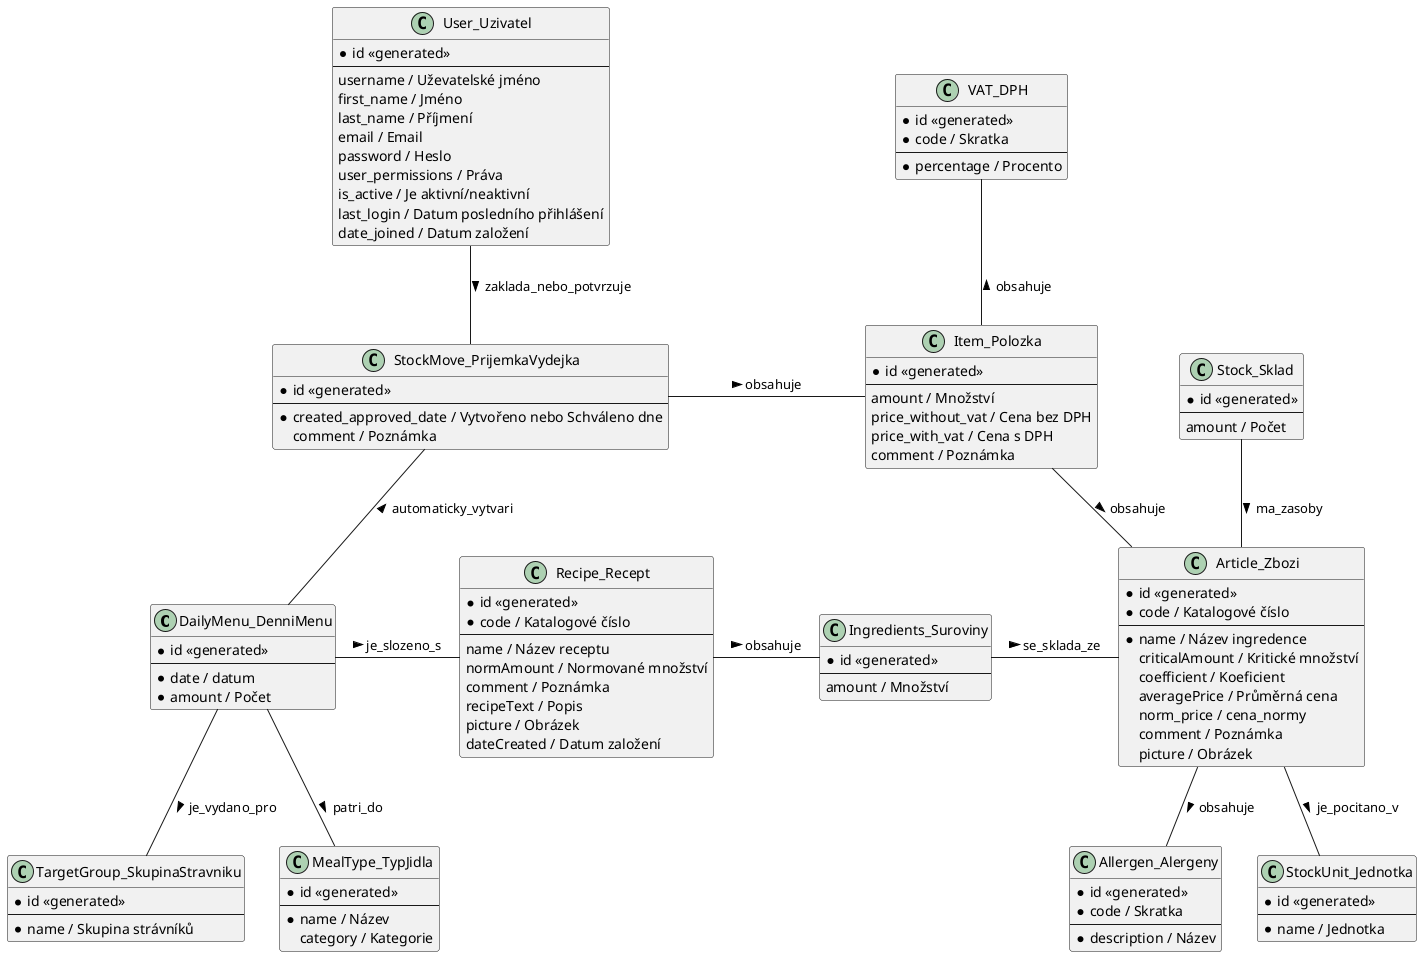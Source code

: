 @startuml "KiCoMa"

DailyMenu_DenniMenu - Recipe_Recept : > je_slozeno_s

DailyMenu_DenniMenu -- TargetGroup_SkupinaStravniku : > je_vydano_pro
DailyMenu_DenniMenu -- MealType_TypJidla : > patri_do

Recipe_Recept - Ingredients_Suroviny : obsahuje >
Ingredients_Suroviny - Article_Zbozi : > se_sklada_ze

Article_Zbozi -- Allergen_Alergeny : obsahuje >
Article_Zbozi -- StockUnit_Jednotka : je_pocitano_v >

Stock_Sklad -- Article_Zbozi : ma_zasoby >

Item_Polozka -- Article_Zbozi : obsahuje >
VAT_DPH -- Item_Polozka : obsahuje <

StockMove_PrijemkaVydejka - Item_Polozka : obsahuje >
StockMove_PrijemkaVydejka -- DailyMenu_DenniMenu : automaticky_vytvari <

User_Uzivatel -- StockMove_PrijemkaVydejka : zaklada_nebo_potvrzuje >

class VAT_DPH {
    *id <<generated>>
    *code / Skratka
    --
    * percentage / Procento
}

class Allergen_Alergeny {
    *id <<generated>>
    *code / Skratka
    --
    *description / Název
}

class StockUnit_Jednotka {
    *id <<generated>>
    --
    *name / Jednotka
}

class TargetGroup_SkupinaStravniku {
    *id <<generated>>
    --
    *name / Skupina strávníků
}

class MealType_TypJidla {
    *id <<generated>>
    --
    *name / Název
    category / Kategorie
}

class DailyMenu_DenniMenu {
    *id <<generated>>
    --
    *date / datum
    *amount / Počet
}

class Recipe_Recept {
    *id <<generated>>
    *code / Katalogové číslo
    --
    name / Název receptu
    normAmount / Normované množství
    comment / Poznámka
    recipeText / Popis
    picture / Obrázek
    dateCreated / Datum založení
}

class Ingredients_Suroviny {
    *id <<generated>>
    --
    amount / Množství
}

class Article_Zbozi {
    *id <<generated>>
    *code / Katalogové číslo
    --
    *name / Název ingredence
    criticalAmount / Kritické množství
    coefficient / Koeficient
    averagePrice / Průměrná cena
    norm_price / cena_normy
    comment / Poznámka
    picture / Obrázek
}

class Item_Polozka {
    *id <<generated>>
    --
    amount / Množství
    price_without_vat / Cena bez DPH
    price_with_vat / Cena s DPH
    comment / Poznámka
}

class StockMove_PrijemkaVydejka {
    *id <<generated>>
    --
    * created_approved_date / Vytvořeno nebo Schváleno dne
    comment / Poznámka
}

class Stock_Sklad {
    *id <<generated>>
    --
    amount / Počet
}

class User_Uzivatel {
    *id <<generated>>
    --
    username / Uževatelské jméno
    first_name / Jméno
    last_name / Příjmení
    email / Email
    password / Heslo
    user_permissions / Práva
    is_active / Je aktivní/neaktivní
    last_login / Datum posledního přihlášení
    date_joined / Datum založení
}

@enduml
